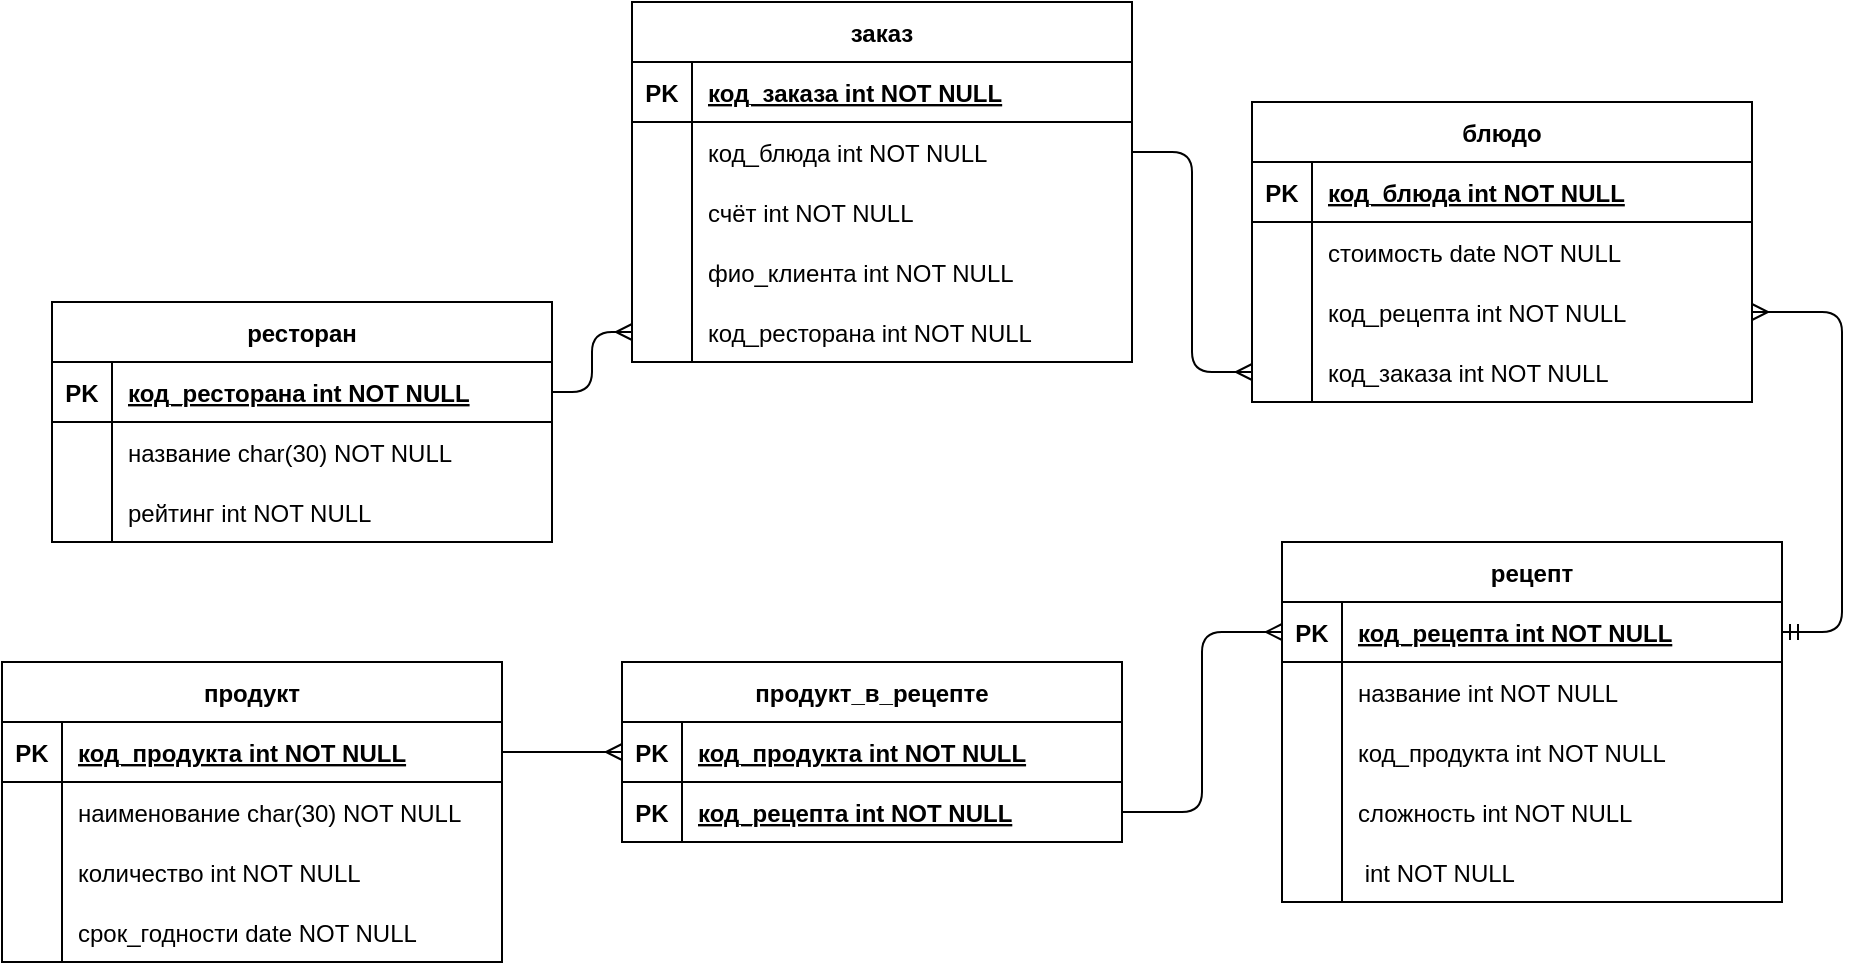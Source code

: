 <mxfile version="16.6.4" type="device" pages="2"><diagram id="R2lEEEUBdFMjLlhIrx00" name="1"><mxGraphModel dx="2272" dy="762" grid="1" gridSize="10" guides="1" tooltips="1" connect="1" arrows="1" fold="1" page="1" pageScale="1" pageWidth="850" pageHeight="1100" math="0" shadow="0" extFonts="Permanent Marker^https://fonts.googleapis.com/css?family=Permanent+Marker"><root><mxCell id="0"/><mxCell id="1" parent="0"/><mxCell id="C-vyLk0tnHw3VtMMgP7b-1" value="" style="edgeStyle=orthogonalEdgeStyle;endArrow=ERmany;startArrow=none;endFill=0;startFill=0;" parent="1" source="C-vyLk0tnHw3VtMMgP7b-27" target="-Jg3r5rvx7RgD46tDXKx-24" edge="1"><mxGeometry width="100" height="100" relative="1" as="geometry"><mxPoint x="495" y="1010" as="sourcePoint"/><mxPoint x="595" y="910" as="targetPoint"/></mxGeometry></mxCell><mxCell id="C-vyLk0tnHw3VtMMgP7b-2" value="блюдо" style="shape=table;startSize=30;container=1;collapsible=1;childLayout=tableLayout;fixedRows=1;rowLines=0;fontStyle=1;align=center;resizeLast=1;" parent="1" vertex="1"><mxGeometry x="585" y="370" width="250" height="150" as="geometry"/></mxCell><mxCell id="C-vyLk0tnHw3VtMMgP7b-3" value="" style="shape=partialRectangle;collapsible=0;dropTarget=0;pointerEvents=0;fillColor=none;points=[[0,0.5],[1,0.5]];portConstraint=eastwest;top=0;left=0;right=0;bottom=1;" parent="C-vyLk0tnHw3VtMMgP7b-2" vertex="1"><mxGeometry y="30" width="250" height="30" as="geometry"/></mxCell><mxCell id="C-vyLk0tnHw3VtMMgP7b-4" value="PK" style="shape=partialRectangle;overflow=hidden;connectable=0;fillColor=none;top=0;left=0;bottom=0;right=0;fontStyle=1;" parent="C-vyLk0tnHw3VtMMgP7b-3" vertex="1"><mxGeometry width="30" height="30" as="geometry"><mxRectangle width="30" height="30" as="alternateBounds"/></mxGeometry></mxCell><mxCell id="C-vyLk0tnHw3VtMMgP7b-5" value="код_блюда int NOT NULL " style="shape=partialRectangle;overflow=hidden;connectable=0;fillColor=none;top=0;left=0;bottom=0;right=0;align=left;spacingLeft=6;fontStyle=5;" parent="C-vyLk0tnHw3VtMMgP7b-3" vertex="1"><mxGeometry x="30" width="220" height="30" as="geometry"><mxRectangle width="220" height="30" as="alternateBounds"/></mxGeometry></mxCell><mxCell id="C-vyLk0tnHw3VtMMgP7b-9" value="" style="shape=partialRectangle;collapsible=0;dropTarget=0;pointerEvents=0;fillColor=none;points=[[0,0.5],[1,0.5]];portConstraint=eastwest;top=0;left=0;right=0;bottom=0;" parent="C-vyLk0tnHw3VtMMgP7b-2" vertex="1"><mxGeometry y="60" width="250" height="30" as="geometry"/></mxCell><mxCell id="C-vyLk0tnHw3VtMMgP7b-10" value="" style="shape=partialRectangle;overflow=hidden;connectable=0;fillColor=none;top=0;left=0;bottom=0;right=0;" parent="C-vyLk0tnHw3VtMMgP7b-9" vertex="1"><mxGeometry width="30" height="30" as="geometry"><mxRectangle width="30" height="30" as="alternateBounds"/></mxGeometry></mxCell><mxCell id="C-vyLk0tnHw3VtMMgP7b-11" value="стоимость date NOT NULL" style="shape=partialRectangle;overflow=hidden;connectable=0;fillColor=none;top=0;left=0;bottom=0;right=0;align=left;spacingLeft=6;" parent="C-vyLk0tnHw3VtMMgP7b-9" vertex="1"><mxGeometry x="30" width="220" height="30" as="geometry"><mxRectangle width="220" height="30" as="alternateBounds"/></mxGeometry></mxCell><mxCell id="bGurIpyvaj5Ug0k7p3IB-13" value="" style="shape=partialRectangle;collapsible=0;dropTarget=0;pointerEvents=0;fillColor=none;points=[[0,0.5],[1,0.5]];portConstraint=eastwest;top=0;left=0;right=0;bottom=0;" parent="C-vyLk0tnHw3VtMMgP7b-2" vertex="1"><mxGeometry y="90" width="250" height="30" as="geometry"/></mxCell><mxCell id="bGurIpyvaj5Ug0k7p3IB-14" value="" style="shape=partialRectangle;overflow=hidden;connectable=0;fillColor=none;top=0;left=0;bottom=0;right=0;" parent="bGurIpyvaj5Ug0k7p3IB-13" vertex="1"><mxGeometry width="30" height="30" as="geometry"><mxRectangle width="30" height="30" as="alternateBounds"/></mxGeometry></mxCell><mxCell id="bGurIpyvaj5Ug0k7p3IB-15" value="код_рецепта int NOT NULL" style="shape=partialRectangle;overflow=hidden;connectable=0;fillColor=none;top=0;left=0;bottom=0;right=0;align=left;spacingLeft=6;" parent="bGurIpyvaj5Ug0k7p3IB-13" vertex="1"><mxGeometry x="30" width="220" height="30" as="geometry"><mxRectangle width="220" height="30" as="alternateBounds"/></mxGeometry></mxCell><mxCell id="-Jg3r5rvx7RgD46tDXKx-24" value="" style="shape=partialRectangle;collapsible=0;dropTarget=0;pointerEvents=0;fillColor=none;points=[[0,0.5],[1,0.5]];portConstraint=eastwest;top=0;left=0;right=0;bottom=0;" parent="C-vyLk0tnHw3VtMMgP7b-2" vertex="1"><mxGeometry y="120" width="250" height="30" as="geometry"/></mxCell><mxCell id="-Jg3r5rvx7RgD46tDXKx-25" value="" style="shape=partialRectangle;overflow=hidden;connectable=0;fillColor=none;top=0;left=0;bottom=0;right=0;" parent="-Jg3r5rvx7RgD46tDXKx-24" vertex="1"><mxGeometry width="30" height="30" as="geometry"><mxRectangle width="30" height="30" as="alternateBounds"/></mxGeometry></mxCell><mxCell id="-Jg3r5rvx7RgD46tDXKx-26" value="код_заказа int NOT NULL" style="shape=partialRectangle;overflow=hidden;connectable=0;fillColor=none;top=0;left=0;bottom=0;right=0;align=left;spacingLeft=6;" parent="-Jg3r5rvx7RgD46tDXKx-24" vertex="1"><mxGeometry x="30" width="220" height="30" as="geometry"><mxRectangle width="220" height="30" as="alternateBounds"/></mxGeometry></mxCell><mxCell id="C-vyLk0tnHw3VtMMgP7b-13" value="рецепт" style="shape=table;startSize=30;container=1;collapsible=1;childLayout=tableLayout;fixedRows=1;rowLines=0;fontStyle=1;align=center;resizeLast=1;" parent="1" vertex="1"><mxGeometry x="600" y="590" width="250" height="180" as="geometry"/></mxCell><mxCell id="C-vyLk0tnHw3VtMMgP7b-14" value="" style="shape=partialRectangle;collapsible=0;dropTarget=0;pointerEvents=0;fillColor=none;points=[[0,0.5],[1,0.5]];portConstraint=eastwest;top=0;left=0;right=0;bottom=1;" parent="C-vyLk0tnHw3VtMMgP7b-13" vertex="1"><mxGeometry y="30" width="250" height="30" as="geometry"/></mxCell><mxCell id="C-vyLk0tnHw3VtMMgP7b-15" value="PK" style="shape=partialRectangle;overflow=hidden;connectable=0;fillColor=none;top=0;left=0;bottom=0;right=0;fontStyle=1;" parent="C-vyLk0tnHw3VtMMgP7b-14" vertex="1"><mxGeometry width="30" height="30" as="geometry"><mxRectangle width="30" height="30" as="alternateBounds"/></mxGeometry></mxCell><mxCell id="C-vyLk0tnHw3VtMMgP7b-16" value="код_рецепта int NOT NULL " style="shape=partialRectangle;overflow=hidden;connectable=0;fillColor=none;top=0;left=0;bottom=0;right=0;align=left;spacingLeft=6;fontStyle=5;" parent="C-vyLk0tnHw3VtMMgP7b-14" vertex="1"><mxGeometry x="30" width="220" height="30" as="geometry"><mxRectangle width="220" height="30" as="alternateBounds"/></mxGeometry></mxCell><mxCell id="C-vyLk0tnHw3VtMMgP7b-6" value="" style="shape=partialRectangle;collapsible=0;dropTarget=0;pointerEvents=0;fillColor=none;points=[[0,0.5],[1,0.5]];portConstraint=eastwest;top=0;left=0;right=0;bottom=0;" parent="C-vyLk0tnHw3VtMMgP7b-13" vertex="1"><mxGeometry y="60" width="250" height="30" as="geometry"/></mxCell><mxCell id="C-vyLk0tnHw3VtMMgP7b-7" value="" style="shape=partialRectangle;overflow=hidden;connectable=0;fillColor=none;top=0;left=0;bottom=0;right=0;" parent="C-vyLk0tnHw3VtMMgP7b-6" vertex="1"><mxGeometry width="30" height="30" as="geometry"><mxRectangle width="30" height="30" as="alternateBounds"/></mxGeometry></mxCell><mxCell id="C-vyLk0tnHw3VtMMgP7b-8" value="название int NOT NULL" style="shape=partialRectangle;overflow=hidden;connectable=0;fillColor=none;top=0;left=0;bottom=0;right=0;align=left;spacingLeft=6;" parent="C-vyLk0tnHw3VtMMgP7b-6" vertex="1"><mxGeometry x="30" width="220" height="30" as="geometry"><mxRectangle width="220" height="30" as="alternateBounds"/></mxGeometry></mxCell><mxCell id="C-vyLk0tnHw3VtMMgP7b-20" value="" style="shape=partialRectangle;collapsible=0;dropTarget=0;pointerEvents=0;fillColor=none;points=[[0,0.5],[1,0.5]];portConstraint=eastwest;top=0;left=0;right=0;bottom=0;" parent="C-vyLk0tnHw3VtMMgP7b-13" vertex="1"><mxGeometry y="90" width="250" height="30" as="geometry"/></mxCell><mxCell id="C-vyLk0tnHw3VtMMgP7b-21" value="" style="shape=partialRectangle;overflow=hidden;connectable=0;fillColor=none;top=0;left=0;bottom=0;right=0;" parent="C-vyLk0tnHw3VtMMgP7b-20" vertex="1"><mxGeometry width="30" height="30" as="geometry"><mxRectangle width="30" height="30" as="alternateBounds"/></mxGeometry></mxCell><mxCell id="C-vyLk0tnHw3VtMMgP7b-22" value="код_продукта int NOT NULL" style="shape=partialRectangle;overflow=hidden;connectable=0;fillColor=none;top=0;left=0;bottom=0;right=0;align=left;spacingLeft=6;" parent="C-vyLk0tnHw3VtMMgP7b-20" vertex="1"><mxGeometry x="30" width="220" height="30" as="geometry"><mxRectangle width="220" height="30" as="alternateBounds"/></mxGeometry></mxCell><mxCell id="bGurIpyvaj5Ug0k7p3IB-19" value="" style="shape=partialRectangle;collapsible=0;dropTarget=0;pointerEvents=0;fillColor=none;points=[[0,0.5],[1,0.5]];portConstraint=eastwest;top=0;left=0;right=0;bottom=0;" parent="C-vyLk0tnHw3VtMMgP7b-13" vertex="1"><mxGeometry y="120" width="250" height="30" as="geometry"/></mxCell><mxCell id="bGurIpyvaj5Ug0k7p3IB-20" value="" style="shape=partialRectangle;overflow=hidden;connectable=0;fillColor=none;top=0;left=0;bottom=0;right=0;" parent="bGurIpyvaj5Ug0k7p3IB-19" vertex="1"><mxGeometry width="30" height="30" as="geometry"><mxRectangle width="30" height="30" as="alternateBounds"/></mxGeometry></mxCell><mxCell id="bGurIpyvaj5Ug0k7p3IB-21" value="сложность int NOT NULL" style="shape=partialRectangle;overflow=hidden;connectable=0;fillColor=none;top=0;left=0;bottom=0;right=0;align=left;spacingLeft=6;" parent="bGurIpyvaj5Ug0k7p3IB-19" vertex="1"><mxGeometry x="30" width="220" height="30" as="geometry"><mxRectangle width="220" height="30" as="alternateBounds"/></mxGeometry></mxCell><mxCell id="C-vyLk0tnHw3VtMMgP7b-17" value="" style="shape=partialRectangle;collapsible=0;dropTarget=0;pointerEvents=0;fillColor=none;points=[[0,0.5],[1,0.5]];portConstraint=eastwest;top=0;left=0;right=0;bottom=0;" parent="C-vyLk0tnHw3VtMMgP7b-13" vertex="1"><mxGeometry y="150" width="250" height="30" as="geometry"/></mxCell><mxCell id="C-vyLk0tnHw3VtMMgP7b-18" value="" style="shape=partialRectangle;overflow=hidden;connectable=0;fillColor=none;top=0;left=0;bottom=0;right=0;" parent="C-vyLk0tnHw3VtMMgP7b-17" vertex="1"><mxGeometry width="30" height="30" as="geometry"><mxRectangle width="30" height="30" as="alternateBounds"/></mxGeometry></mxCell><mxCell id="C-vyLk0tnHw3VtMMgP7b-19" value=" int NOT NULL" style="shape=partialRectangle;overflow=hidden;connectable=0;fillColor=none;top=0;left=0;bottom=0;right=0;align=left;spacingLeft=6;" parent="C-vyLk0tnHw3VtMMgP7b-17" vertex="1"><mxGeometry x="30" width="220" height="30" as="geometry"><mxRectangle width="220" height="30" as="alternateBounds"/></mxGeometry></mxCell><mxCell id="C-vyLk0tnHw3VtMMgP7b-23" value="заказ" style="shape=table;startSize=30;container=1;collapsible=1;childLayout=tableLayout;fixedRows=1;rowLines=0;fontStyle=1;align=center;resizeLast=1;" parent="1" vertex="1"><mxGeometry x="275" y="320" width="250" height="180" as="geometry"/></mxCell><mxCell id="C-vyLk0tnHw3VtMMgP7b-24" value="" style="shape=partialRectangle;collapsible=0;dropTarget=0;pointerEvents=0;fillColor=none;points=[[0,0.5],[1,0.5]];portConstraint=eastwest;top=0;left=0;right=0;bottom=1;" parent="C-vyLk0tnHw3VtMMgP7b-23" vertex="1"><mxGeometry y="30" width="250" height="30" as="geometry"/></mxCell><mxCell id="C-vyLk0tnHw3VtMMgP7b-25" value="PK" style="shape=partialRectangle;overflow=hidden;connectable=0;fillColor=none;top=0;left=0;bottom=0;right=0;fontStyle=1;" parent="C-vyLk0tnHw3VtMMgP7b-24" vertex="1"><mxGeometry width="30" height="30" as="geometry"><mxRectangle width="30" height="30" as="alternateBounds"/></mxGeometry></mxCell><mxCell id="C-vyLk0tnHw3VtMMgP7b-26" value="код_заказа int NOT NULL " style="shape=partialRectangle;overflow=hidden;connectable=0;fillColor=none;top=0;left=0;bottom=0;right=0;align=left;spacingLeft=6;fontStyle=5;" parent="C-vyLk0tnHw3VtMMgP7b-24" vertex="1"><mxGeometry x="30" width="220" height="30" as="geometry"><mxRectangle width="220" height="30" as="alternateBounds"/></mxGeometry></mxCell><mxCell id="C-vyLk0tnHw3VtMMgP7b-27" value="" style="shape=partialRectangle;collapsible=0;dropTarget=0;pointerEvents=0;fillColor=none;points=[[0,0.5],[1,0.5]];portConstraint=eastwest;top=0;left=0;right=0;bottom=0;" parent="C-vyLk0tnHw3VtMMgP7b-23" vertex="1"><mxGeometry y="60" width="250" height="30" as="geometry"/></mxCell><mxCell id="C-vyLk0tnHw3VtMMgP7b-28" value="" style="shape=partialRectangle;overflow=hidden;connectable=0;fillColor=none;top=0;left=0;bottom=0;right=0;" parent="C-vyLk0tnHw3VtMMgP7b-27" vertex="1"><mxGeometry width="30" height="30" as="geometry"><mxRectangle width="30" height="30" as="alternateBounds"/></mxGeometry></mxCell><mxCell id="C-vyLk0tnHw3VtMMgP7b-29" value="код_блюда int NOT NULL" style="shape=partialRectangle;overflow=hidden;connectable=0;fillColor=none;top=0;left=0;bottom=0;right=0;align=left;spacingLeft=6;" parent="C-vyLk0tnHw3VtMMgP7b-27" vertex="1"><mxGeometry x="30" width="220" height="30" as="geometry"><mxRectangle width="220" height="30" as="alternateBounds"/></mxGeometry></mxCell><mxCell id="bGurIpyvaj5Ug0k7p3IB-7" value="" style="shape=partialRectangle;collapsible=0;dropTarget=0;pointerEvents=0;fillColor=none;points=[[0,0.5],[1,0.5]];portConstraint=eastwest;top=0;left=0;right=0;bottom=0;" parent="C-vyLk0tnHw3VtMMgP7b-23" vertex="1"><mxGeometry y="90" width="250" height="30" as="geometry"/></mxCell><mxCell id="bGurIpyvaj5Ug0k7p3IB-8" value="" style="shape=partialRectangle;overflow=hidden;connectable=0;fillColor=none;top=0;left=0;bottom=0;right=0;" parent="bGurIpyvaj5Ug0k7p3IB-7" vertex="1"><mxGeometry width="30" height="30" as="geometry"><mxRectangle width="30" height="30" as="alternateBounds"/></mxGeometry></mxCell><mxCell id="bGurIpyvaj5Ug0k7p3IB-9" value="счёт int NOT NULL" style="shape=partialRectangle;overflow=hidden;connectable=0;fillColor=none;top=0;left=0;bottom=0;right=0;align=left;spacingLeft=6;" parent="bGurIpyvaj5Ug0k7p3IB-7" vertex="1"><mxGeometry x="30" width="220" height="30" as="geometry"><mxRectangle width="220" height="30" as="alternateBounds"/></mxGeometry></mxCell><mxCell id="bGurIpyvaj5Ug0k7p3IB-10" value="" style="shape=partialRectangle;collapsible=0;dropTarget=0;pointerEvents=0;fillColor=none;points=[[0,0.5],[1,0.5]];portConstraint=eastwest;top=0;left=0;right=0;bottom=0;" parent="C-vyLk0tnHw3VtMMgP7b-23" vertex="1"><mxGeometry y="120" width="250" height="30" as="geometry"/></mxCell><mxCell id="bGurIpyvaj5Ug0k7p3IB-11" value="" style="shape=partialRectangle;overflow=hidden;connectable=0;fillColor=none;top=0;left=0;bottom=0;right=0;" parent="bGurIpyvaj5Ug0k7p3IB-10" vertex="1"><mxGeometry width="30" height="30" as="geometry"><mxRectangle width="30" height="30" as="alternateBounds"/></mxGeometry></mxCell><mxCell id="bGurIpyvaj5Ug0k7p3IB-12" value="фио_клиента int NOT NULL" style="shape=partialRectangle;overflow=hidden;connectable=0;fillColor=none;top=0;left=0;bottom=0;right=0;align=left;spacingLeft=6;" parent="bGurIpyvaj5Ug0k7p3IB-10" vertex="1"><mxGeometry x="30" width="220" height="30" as="geometry"><mxRectangle width="220" height="30" as="alternateBounds"/></mxGeometry></mxCell><mxCell id="-Jg3r5rvx7RgD46tDXKx-1" value="" style="shape=partialRectangle;collapsible=0;dropTarget=0;pointerEvents=0;fillColor=none;points=[[0,0.5],[1,0.5]];portConstraint=eastwest;top=0;left=0;right=0;bottom=0;" parent="C-vyLk0tnHw3VtMMgP7b-23" vertex="1"><mxGeometry y="150" width="250" height="30" as="geometry"/></mxCell><mxCell id="-Jg3r5rvx7RgD46tDXKx-2" value="" style="shape=partialRectangle;overflow=hidden;connectable=0;fillColor=none;top=0;left=0;bottom=0;right=0;" parent="-Jg3r5rvx7RgD46tDXKx-1" vertex="1"><mxGeometry width="30" height="30" as="geometry"><mxRectangle width="30" height="30" as="alternateBounds"/></mxGeometry></mxCell><mxCell id="-Jg3r5rvx7RgD46tDXKx-3" value="код_ресторана int NOT NULL" style="shape=partialRectangle;overflow=hidden;connectable=0;fillColor=none;top=0;left=0;bottom=0;right=0;align=left;spacingLeft=6;" parent="-Jg3r5rvx7RgD46tDXKx-1" vertex="1"><mxGeometry x="30" width="220" height="30" as="geometry"><mxRectangle width="220" height="30" as="alternateBounds"/></mxGeometry></mxCell><mxCell id="bGurIpyvaj5Ug0k7p3IB-25" value="продукт" style="shape=table;startSize=30;container=1;collapsible=1;childLayout=tableLayout;fixedRows=1;rowLines=0;fontStyle=1;align=center;resizeLast=1;" parent="1" vertex="1"><mxGeometry x="-40" y="650" width="250" height="150" as="geometry"/></mxCell><mxCell id="bGurIpyvaj5Ug0k7p3IB-26" value="" style="shape=partialRectangle;collapsible=0;dropTarget=0;pointerEvents=0;fillColor=none;points=[[0,0.5],[1,0.5]];portConstraint=eastwest;top=0;left=0;right=0;bottom=1;" parent="bGurIpyvaj5Ug0k7p3IB-25" vertex="1"><mxGeometry y="30" width="250" height="30" as="geometry"/></mxCell><mxCell id="bGurIpyvaj5Ug0k7p3IB-27" value="PK" style="shape=partialRectangle;overflow=hidden;connectable=0;fillColor=none;top=0;left=0;bottom=0;right=0;fontStyle=1;" parent="bGurIpyvaj5Ug0k7p3IB-26" vertex="1"><mxGeometry width="30" height="30" as="geometry"><mxRectangle width="30" height="30" as="alternateBounds"/></mxGeometry></mxCell><mxCell id="bGurIpyvaj5Ug0k7p3IB-28" value="код_продукта int NOT NULL " style="shape=partialRectangle;overflow=hidden;connectable=0;fillColor=none;top=0;left=0;bottom=0;right=0;align=left;spacingLeft=6;fontStyle=5;" parent="bGurIpyvaj5Ug0k7p3IB-26" vertex="1"><mxGeometry x="30" width="220" height="30" as="geometry"><mxRectangle width="220" height="30" as="alternateBounds"/></mxGeometry></mxCell><mxCell id="bGurIpyvaj5Ug0k7p3IB-29" value="" style="shape=partialRectangle;collapsible=0;dropTarget=0;pointerEvents=0;fillColor=none;points=[[0,0.5],[1,0.5]];portConstraint=eastwest;top=0;left=0;right=0;bottom=0;" parent="bGurIpyvaj5Ug0k7p3IB-25" vertex="1"><mxGeometry y="60" width="250" height="30" as="geometry"/></mxCell><mxCell id="bGurIpyvaj5Ug0k7p3IB-30" value="" style="shape=partialRectangle;overflow=hidden;connectable=0;fillColor=none;top=0;left=0;bottom=0;right=0;" parent="bGurIpyvaj5Ug0k7p3IB-29" vertex="1"><mxGeometry width="30" height="30" as="geometry"><mxRectangle width="30" height="30" as="alternateBounds"/></mxGeometry></mxCell><mxCell id="bGurIpyvaj5Ug0k7p3IB-31" value="наименование char(30) NOT NULL" style="shape=partialRectangle;overflow=hidden;connectable=0;fillColor=none;top=0;left=0;bottom=0;right=0;align=left;spacingLeft=6;" parent="bGurIpyvaj5Ug0k7p3IB-29" vertex="1"><mxGeometry x="30" width="220" height="30" as="geometry"><mxRectangle width="220" height="30" as="alternateBounds"/></mxGeometry></mxCell><mxCell id="bGurIpyvaj5Ug0k7p3IB-32" value="" style="shape=partialRectangle;collapsible=0;dropTarget=0;pointerEvents=0;fillColor=none;points=[[0,0.5],[1,0.5]];portConstraint=eastwest;top=0;left=0;right=0;bottom=0;" parent="bGurIpyvaj5Ug0k7p3IB-25" vertex="1"><mxGeometry y="90" width="250" height="30" as="geometry"/></mxCell><mxCell id="bGurIpyvaj5Ug0k7p3IB-33" value="" style="shape=partialRectangle;overflow=hidden;connectable=0;fillColor=none;top=0;left=0;bottom=0;right=0;" parent="bGurIpyvaj5Ug0k7p3IB-32" vertex="1"><mxGeometry width="30" height="30" as="geometry"><mxRectangle width="30" height="30" as="alternateBounds"/></mxGeometry></mxCell><mxCell id="bGurIpyvaj5Ug0k7p3IB-34" value="количество int NOT NULL" style="shape=partialRectangle;overflow=hidden;connectable=0;fillColor=none;top=0;left=0;bottom=0;right=0;align=left;spacingLeft=6;" parent="bGurIpyvaj5Ug0k7p3IB-32" vertex="1"><mxGeometry x="30" width="220" height="30" as="geometry"><mxRectangle width="220" height="30" as="alternateBounds"/></mxGeometry></mxCell><mxCell id="bGurIpyvaj5Ug0k7p3IB-35" value="" style="shape=partialRectangle;collapsible=0;dropTarget=0;pointerEvents=0;fillColor=none;points=[[0,0.5],[1,0.5]];portConstraint=eastwest;top=0;left=0;right=0;bottom=0;" parent="bGurIpyvaj5Ug0k7p3IB-25" vertex="1"><mxGeometry y="120" width="250" height="30" as="geometry"/></mxCell><mxCell id="bGurIpyvaj5Ug0k7p3IB-36" value="" style="shape=partialRectangle;overflow=hidden;connectable=0;fillColor=none;top=0;left=0;bottom=0;right=0;" parent="bGurIpyvaj5Ug0k7p3IB-35" vertex="1"><mxGeometry width="30" height="30" as="geometry"><mxRectangle width="30" height="30" as="alternateBounds"/></mxGeometry></mxCell><mxCell id="bGurIpyvaj5Ug0k7p3IB-37" value="срок_годности date NOT NULL" style="shape=partialRectangle;overflow=hidden;connectable=0;fillColor=none;top=0;left=0;bottom=0;right=0;align=left;spacingLeft=6;" parent="bGurIpyvaj5Ug0k7p3IB-35" vertex="1"><mxGeometry x="30" width="220" height="30" as="geometry"><mxRectangle width="220" height="30" as="alternateBounds"/></mxGeometry></mxCell><mxCell id="bGurIpyvaj5Ug0k7p3IB-39" value="ресторан" style="shape=table;startSize=30;container=1;collapsible=1;childLayout=tableLayout;fixedRows=1;rowLines=0;fontStyle=1;align=center;resizeLast=1;" parent="1" vertex="1"><mxGeometry x="-15" y="470" width="250" height="120" as="geometry"/></mxCell><mxCell id="bGurIpyvaj5Ug0k7p3IB-40" value="" style="shape=partialRectangle;collapsible=0;dropTarget=0;pointerEvents=0;fillColor=none;points=[[0,0.5],[1,0.5]];portConstraint=eastwest;top=0;left=0;right=0;bottom=1;" parent="bGurIpyvaj5Ug0k7p3IB-39" vertex="1"><mxGeometry y="30" width="250" height="30" as="geometry"/></mxCell><mxCell id="bGurIpyvaj5Ug0k7p3IB-41" value="PK" style="shape=partialRectangle;overflow=hidden;connectable=0;fillColor=none;top=0;left=0;bottom=0;right=0;fontStyle=1;" parent="bGurIpyvaj5Ug0k7p3IB-40" vertex="1"><mxGeometry width="30" height="30" as="geometry"><mxRectangle width="30" height="30" as="alternateBounds"/></mxGeometry></mxCell><mxCell id="bGurIpyvaj5Ug0k7p3IB-42" value="код_ресторана int NOT NULL " style="shape=partialRectangle;overflow=hidden;connectable=0;fillColor=none;top=0;left=0;bottom=0;right=0;align=left;spacingLeft=6;fontStyle=5;" parent="bGurIpyvaj5Ug0k7p3IB-40" vertex="1"><mxGeometry x="30" width="220" height="30" as="geometry"><mxRectangle width="220" height="30" as="alternateBounds"/></mxGeometry></mxCell><mxCell id="bGurIpyvaj5Ug0k7p3IB-46" value="" style="shape=partialRectangle;collapsible=0;dropTarget=0;pointerEvents=0;fillColor=none;points=[[0,0.5],[1,0.5]];portConstraint=eastwest;top=0;left=0;right=0;bottom=0;" parent="bGurIpyvaj5Ug0k7p3IB-39" vertex="1"><mxGeometry y="60" width="250" height="30" as="geometry"/></mxCell><mxCell id="bGurIpyvaj5Ug0k7p3IB-47" value="" style="shape=partialRectangle;overflow=hidden;connectable=0;fillColor=none;top=0;left=0;bottom=0;right=0;" parent="bGurIpyvaj5Ug0k7p3IB-46" vertex="1"><mxGeometry width="30" height="30" as="geometry"><mxRectangle width="30" height="30" as="alternateBounds"/></mxGeometry></mxCell><mxCell id="bGurIpyvaj5Ug0k7p3IB-48" value="название char(30) NOT NULL" style="shape=partialRectangle;overflow=hidden;connectable=0;fillColor=none;top=0;left=0;bottom=0;right=0;align=left;spacingLeft=6;" parent="bGurIpyvaj5Ug0k7p3IB-46" vertex="1"><mxGeometry x="30" width="220" height="30" as="geometry"><mxRectangle width="220" height="30" as="alternateBounds"/></mxGeometry></mxCell><mxCell id="bGurIpyvaj5Ug0k7p3IB-49" value="" style="shape=partialRectangle;collapsible=0;dropTarget=0;pointerEvents=0;fillColor=none;points=[[0,0.5],[1,0.5]];portConstraint=eastwest;top=0;left=0;right=0;bottom=0;" parent="bGurIpyvaj5Ug0k7p3IB-39" vertex="1"><mxGeometry y="90" width="250" height="30" as="geometry"/></mxCell><mxCell id="bGurIpyvaj5Ug0k7p3IB-50" value="" style="shape=partialRectangle;overflow=hidden;connectable=0;fillColor=none;top=0;left=0;bottom=0;right=0;" parent="bGurIpyvaj5Ug0k7p3IB-49" vertex="1"><mxGeometry width="30" height="30" as="geometry"><mxRectangle width="30" height="30" as="alternateBounds"/></mxGeometry></mxCell><mxCell id="bGurIpyvaj5Ug0k7p3IB-51" value="рейтинг int NOT NULL" style="shape=partialRectangle;overflow=hidden;connectable=0;fillColor=none;top=0;left=0;bottom=0;right=0;align=left;spacingLeft=6;" parent="bGurIpyvaj5Ug0k7p3IB-49" vertex="1"><mxGeometry x="30" width="220" height="30" as="geometry"><mxRectangle width="220" height="30" as="alternateBounds"/></mxGeometry></mxCell><mxCell id="bGurIpyvaj5Ug0k7p3IB-58" style="edgeStyle=orthogonalEdgeStyle;rounded=1;jumpStyle=none;orthogonalLoop=1;jettySize=auto;html=1;startArrow=none;startFill=0;endArrow=ERmany;endFill=0;strokeColor=default;" parent="1" source="bGurIpyvaj5Ug0k7p3IB-40" target="-Jg3r5rvx7RgD46tDXKx-1" edge="1"><mxGeometry relative="1" as="geometry"/></mxCell><mxCell id="-Jg3r5rvx7RgD46tDXKx-4" value="продукт_в_рецепте" style="shape=table;startSize=30;container=1;collapsible=1;childLayout=tableLayout;fixedRows=1;rowLines=0;fontStyle=1;align=center;resizeLast=1;" parent="1" vertex="1"><mxGeometry x="270" y="650" width="250" height="90" as="geometry"/></mxCell><mxCell id="-Jg3r5rvx7RgD46tDXKx-5" value="" style="shape=partialRectangle;collapsible=0;dropTarget=0;pointerEvents=0;fillColor=none;points=[[0,0.5],[1,0.5]];portConstraint=eastwest;top=0;left=0;right=0;bottom=1;" parent="-Jg3r5rvx7RgD46tDXKx-4" vertex="1"><mxGeometry y="30" width="250" height="30" as="geometry"/></mxCell><mxCell id="-Jg3r5rvx7RgD46tDXKx-6" value="PK" style="shape=partialRectangle;overflow=hidden;connectable=0;fillColor=none;top=0;left=0;bottom=0;right=0;fontStyle=1;" parent="-Jg3r5rvx7RgD46tDXKx-5" vertex="1"><mxGeometry width="30" height="30" as="geometry"><mxRectangle width="30" height="30" as="alternateBounds"/></mxGeometry></mxCell><mxCell id="-Jg3r5rvx7RgD46tDXKx-7" value="код_продукта int NOT NULL " style="shape=partialRectangle;overflow=hidden;connectable=0;fillColor=none;top=0;left=0;bottom=0;right=0;align=left;spacingLeft=6;fontStyle=5;" parent="-Jg3r5rvx7RgD46tDXKx-5" vertex="1"><mxGeometry x="30" width="220" height="30" as="geometry"><mxRectangle width="220" height="30" as="alternateBounds"/></mxGeometry></mxCell><mxCell id="-Jg3r5rvx7RgD46tDXKx-17" value="" style="shape=partialRectangle;collapsible=0;dropTarget=0;pointerEvents=0;fillColor=none;points=[[0,0.5],[1,0.5]];portConstraint=eastwest;top=0;left=0;right=0;bottom=1;" parent="-Jg3r5rvx7RgD46tDXKx-4" vertex="1"><mxGeometry y="60" width="250" height="30" as="geometry"/></mxCell><mxCell id="-Jg3r5rvx7RgD46tDXKx-18" value="PK" style="shape=partialRectangle;overflow=hidden;connectable=0;fillColor=none;top=0;left=0;bottom=0;right=0;fontStyle=1;" parent="-Jg3r5rvx7RgD46tDXKx-17" vertex="1"><mxGeometry width="30" height="30" as="geometry"><mxRectangle width="30" height="30" as="alternateBounds"/></mxGeometry></mxCell><mxCell id="-Jg3r5rvx7RgD46tDXKx-19" value="код_рецепта int NOT NULL " style="shape=partialRectangle;overflow=hidden;connectable=0;fillColor=none;top=0;left=0;bottom=0;right=0;align=left;spacingLeft=6;fontStyle=5;" parent="-Jg3r5rvx7RgD46tDXKx-17" vertex="1"><mxGeometry x="30" width="220" height="30" as="geometry"><mxRectangle width="220" height="30" as="alternateBounds"/></mxGeometry></mxCell><mxCell id="-Jg3r5rvx7RgD46tDXKx-21" value="" style="edgeStyle=orthogonalEdgeStyle;rounded=1;orthogonalLoop=1;jettySize=auto;html=1;startArrow=none;startFill=0;endArrow=ERmany;endFill=0;" parent="1" source="bGurIpyvaj5Ug0k7p3IB-26" target="-Jg3r5rvx7RgD46tDXKx-5" edge="1"><mxGeometry relative="1" as="geometry"/></mxCell><mxCell id="-Jg3r5rvx7RgD46tDXKx-23" style="edgeStyle=orthogonalEdgeStyle;rounded=1;orthogonalLoop=1;jettySize=auto;html=1;startArrow=ERmany;startFill=0;endArrow=none;endFill=0;" parent="1" source="C-vyLk0tnHw3VtMMgP7b-14" target="-Jg3r5rvx7RgD46tDXKx-17" edge="1"><mxGeometry relative="1" as="geometry"/></mxCell><mxCell id="C-vyLk0tnHw3VtMMgP7b-12" value="" style="edgeStyle=entityRelationEdgeStyle;endArrow=ERmany;startArrow=ERmandOne;endFill=0;startFill=0;" parent="1" source="C-vyLk0tnHw3VtMMgP7b-14" target="bGurIpyvaj5Ug0k7p3IB-13" edge="1"><mxGeometry width="100" height="100" relative="1" as="geometry"><mxPoint x="555" y="470" as="sourcePoint"/><mxPoint x="615" y="495" as="targetPoint"/></mxGeometry></mxCell></root></mxGraphModel></diagram><diagram id="TVT292PyiKh3Hhs4rZwh" name="2"><mxGraphModel dx="1422" dy="1931" grid="1" gridSize="10" guides="1" tooltips="1" connect="1" arrows="1" fold="1" page="1" pageScale="1" pageWidth="827" pageHeight="1169" math="0" shadow="0"><root><mxCell id="x7bYh4_9SL66A8OOKC9l-0"/><mxCell id="x7bYh4_9SL66A8OOKC9l-1" parent="x7bYh4_9SL66A8OOKC9l-0"/><mxCell id="x7bYh4_9SL66A8OOKC9l-3" value="" style="edgeStyle=entityRelationEdgeStyle;endArrow=ERmandOne;startArrow=ERmandOne;endFill=0;startFill=0;" parent="x7bYh4_9SL66A8OOKC9l-1" source="x7bYh4_9SL66A8OOKC9l-38" target="bz7WlGJ-Ms6Y8Ge3y5TZ-2" edge="1"><mxGeometry width="100" height="100" relative="1" as="geometry"><mxPoint x="555" y="470" as="sourcePoint"/><mxPoint x="615" y="495" as="targetPoint"/></mxGeometry></mxCell><mxCell id="x7bYh4_9SL66A8OOKC9l-4" value="услуга" style="shape=table;startSize=30;container=1;collapsible=1;childLayout=tableLayout;fixedRows=1;rowLines=0;fontStyle=1;align=center;resizeLast=1;" parent="x7bYh4_9SL66A8OOKC9l-1" vertex="1"><mxGeometry x="550" y="230" width="250" height="120" as="geometry"/></mxCell><mxCell id="x7bYh4_9SL66A8OOKC9l-5" value="" style="shape=partialRectangle;collapsible=0;dropTarget=0;pointerEvents=0;fillColor=none;points=[[0,0.5],[1,0.5]];portConstraint=eastwest;top=0;left=0;right=0;bottom=1;" parent="x7bYh4_9SL66A8OOKC9l-4" vertex="1"><mxGeometry y="30" width="250" height="30" as="geometry"/></mxCell><mxCell id="x7bYh4_9SL66A8OOKC9l-6" value="PK" style="shape=partialRectangle;overflow=hidden;connectable=0;fillColor=none;top=0;left=0;bottom=0;right=0;fontStyle=1;" parent="x7bYh4_9SL66A8OOKC9l-5" vertex="1"><mxGeometry width="30" height="30" as="geometry"><mxRectangle width="30" height="30" as="alternateBounds"/></mxGeometry></mxCell><mxCell id="x7bYh4_9SL66A8OOKC9l-7" value="код_услуги int NOT NULL " style="shape=partialRectangle;overflow=hidden;connectable=0;fillColor=none;top=0;left=0;bottom=0;right=0;align=left;spacingLeft=6;fontStyle=5;" parent="x7bYh4_9SL66A8OOKC9l-5" vertex="1"><mxGeometry x="30" width="220" height="30" as="geometry"><mxRectangle width="220" height="30" as="alternateBounds"/></mxGeometry></mxCell><mxCell id="x7bYh4_9SL66A8OOKC9l-38" value="" style="shape=partialRectangle;collapsible=0;dropTarget=0;pointerEvents=0;fillColor=none;points=[[0,0.5],[1,0.5]];portConstraint=eastwest;top=0;left=0;right=0;bottom=0;" parent="x7bYh4_9SL66A8OOKC9l-4" vertex="1"><mxGeometry y="60" width="250" height="30" as="geometry"/></mxCell><mxCell id="x7bYh4_9SL66A8OOKC9l-39" value="" style="shape=partialRectangle;overflow=hidden;connectable=0;fillColor=none;top=0;left=0;bottom=0;right=0;" parent="x7bYh4_9SL66A8OOKC9l-38" vertex="1"><mxGeometry width="30" height="30" as="geometry"><mxRectangle width="30" height="30" as="alternateBounds"/></mxGeometry></mxCell><mxCell id="x7bYh4_9SL66A8OOKC9l-40" value="вид_услуги int NOT NULL" style="shape=partialRectangle;overflow=hidden;connectable=0;fillColor=none;top=0;left=0;bottom=0;right=0;align=left;spacingLeft=6;" parent="x7bYh4_9SL66A8OOKC9l-38" vertex="1"><mxGeometry x="30" width="220" height="30" as="geometry"><mxRectangle width="220" height="30" as="alternateBounds"/></mxGeometry></mxCell><mxCell id="lSQ4GrqxGxdtiIGqq_PI-7" value="" style="shape=partialRectangle;collapsible=0;dropTarget=0;pointerEvents=0;fillColor=none;points=[[0,0.5],[1,0.5]];portConstraint=eastwest;top=0;left=0;right=0;bottom=0;" parent="x7bYh4_9SL66A8OOKC9l-4" vertex="1"><mxGeometry y="90" width="250" height="30" as="geometry"/></mxCell><mxCell id="lSQ4GrqxGxdtiIGqq_PI-8" value="" style="shape=partialRectangle;overflow=hidden;connectable=0;fillColor=none;top=0;left=0;bottom=0;right=0;" parent="lSQ4GrqxGxdtiIGqq_PI-7" vertex="1"><mxGeometry width="30" height="30" as="geometry"><mxRectangle width="30" height="30" as="alternateBounds"/></mxGeometry></mxCell><mxCell id="lSQ4GrqxGxdtiIGqq_PI-9" value="сервисный_центр int NOT NULL" style="shape=partialRectangle;overflow=hidden;connectable=0;fillColor=none;top=0;left=0;bottom=0;right=0;align=left;spacingLeft=6;" parent="lSQ4GrqxGxdtiIGqq_PI-7" vertex="1"><mxGeometry x="30" width="220" height="30" as="geometry"><mxRectangle width="220" height="30" as="alternateBounds"/></mxGeometry></mxCell><mxCell id="lSQ4GrqxGxdtiIGqq_PI-3" style="edgeStyle=orthogonalEdgeStyle;orthogonalLoop=1;jettySize=auto;html=1;endArrow=ERmany;endFill=0;strokeColor=default;rounded=1;" parent="x7bYh4_9SL66A8OOKC9l-1" source="x7bYh4_9SL66A8OOKC9l-28" target="x7bYh4_9SL66A8OOKC9l-5" edge="1"><mxGeometry relative="1" as="geometry"/></mxCell><mxCell id="x7bYh4_9SL66A8OOKC9l-18" value="оплата" style="shape=table;startSize=30;container=1;collapsible=1;childLayout=tableLayout;fixedRows=1;rowLines=0;fontStyle=1;align=center;resizeLast=1;" parent="x7bYh4_9SL66A8OOKC9l-1" vertex="1"><mxGeometry x="930" y="-30" width="250" height="210" as="geometry"/></mxCell><mxCell id="x7bYh4_9SL66A8OOKC9l-19" value="" style="shape=partialRectangle;collapsible=0;dropTarget=0;pointerEvents=0;fillColor=none;points=[[0,0.5],[1,0.5]];portConstraint=eastwest;top=0;left=0;right=0;bottom=1;" parent="x7bYh4_9SL66A8OOKC9l-18" vertex="1"><mxGeometry y="30" width="250" height="30" as="geometry"/></mxCell><mxCell id="x7bYh4_9SL66A8OOKC9l-20" value="PK" style="shape=partialRectangle;overflow=hidden;connectable=0;fillColor=none;top=0;left=0;bottom=0;right=0;fontStyle=1;" parent="x7bYh4_9SL66A8OOKC9l-19" vertex="1"><mxGeometry width="30" height="30" as="geometry"><mxRectangle width="30" height="30" as="alternateBounds"/></mxGeometry></mxCell><mxCell id="x7bYh4_9SL66A8OOKC9l-21" value="код_оплаты int NOT NULL " style="shape=partialRectangle;overflow=hidden;connectable=0;fillColor=none;top=0;left=0;bottom=0;right=0;align=left;spacingLeft=6;fontStyle=5;" parent="x7bYh4_9SL66A8OOKC9l-19" vertex="1"><mxGeometry x="30" width="220" height="30" as="geometry"><mxRectangle width="220" height="30" as="alternateBounds"/></mxGeometry></mxCell><mxCell id="x7bYh4_9SL66A8OOKC9l-22" value="" style="shape=partialRectangle;collapsible=0;dropTarget=0;pointerEvents=0;fillColor=none;points=[[0,0.5],[1,0.5]];portConstraint=eastwest;top=0;left=0;right=0;bottom=0;" parent="x7bYh4_9SL66A8OOKC9l-18" vertex="1"><mxGeometry y="60" width="250" height="30" as="geometry"/></mxCell><mxCell id="x7bYh4_9SL66A8OOKC9l-23" value="" style="shape=partialRectangle;overflow=hidden;connectable=0;fillColor=none;top=0;left=0;bottom=0;right=0;" parent="x7bYh4_9SL66A8OOKC9l-22" vertex="1"><mxGeometry width="30" height="30" as="geometry"><mxRectangle width="30" height="30" as="alternateBounds"/></mxGeometry></mxCell><mxCell id="x7bYh4_9SL66A8OOKC9l-24" value="дата_оплаты date NOT NULL" style="shape=partialRectangle;overflow=hidden;connectable=0;fillColor=none;top=0;left=0;bottom=0;right=0;align=left;spacingLeft=6;" parent="x7bYh4_9SL66A8OOKC9l-22" vertex="1"><mxGeometry x="30" width="220" height="30" as="geometry"><mxRectangle width="220" height="30" as="alternateBounds"/></mxGeometry></mxCell><mxCell id="x7bYh4_9SL66A8OOKC9l-25" value="" style="shape=partialRectangle;collapsible=0;dropTarget=0;pointerEvents=0;fillColor=none;points=[[0,0.5],[1,0.5]];portConstraint=eastwest;top=0;left=0;right=0;bottom=0;" parent="x7bYh4_9SL66A8OOKC9l-18" vertex="1"><mxGeometry y="90" width="250" height="30" as="geometry"/></mxCell><mxCell id="x7bYh4_9SL66A8OOKC9l-26" value="" style="shape=partialRectangle;overflow=hidden;connectable=0;fillColor=none;top=0;left=0;bottom=0;right=0;" parent="x7bYh4_9SL66A8OOKC9l-25" vertex="1"><mxGeometry width="30" height="30" as="geometry"><mxRectangle width="30" height="30" as="alternateBounds"/></mxGeometry></mxCell><mxCell id="x7bYh4_9SL66A8OOKC9l-27" value="сумма int NOT NULL" style="shape=partialRectangle;overflow=hidden;connectable=0;fillColor=none;top=0;left=0;bottom=0;right=0;align=left;spacingLeft=6;" parent="x7bYh4_9SL66A8OOKC9l-25" vertex="1"><mxGeometry x="30" width="220" height="30" as="geometry"><mxRectangle width="220" height="30" as="alternateBounds"/></mxGeometry></mxCell><mxCell id="x7bYh4_9SL66A8OOKC9l-28" value="" style="shape=partialRectangle;collapsible=0;dropTarget=0;pointerEvents=0;fillColor=none;points=[[0,0.5],[1,0.5]];portConstraint=eastwest;top=0;left=0;right=0;bottom=0;" parent="x7bYh4_9SL66A8OOKC9l-18" vertex="1"><mxGeometry y="120" width="250" height="30" as="geometry"/></mxCell><mxCell id="x7bYh4_9SL66A8OOKC9l-29" value="" style="shape=partialRectangle;overflow=hidden;connectable=0;fillColor=none;top=0;left=0;bottom=0;right=0;" parent="x7bYh4_9SL66A8OOKC9l-28" vertex="1"><mxGeometry width="30" height="30" as="geometry"><mxRectangle width="30" height="30" as="alternateBounds"/></mxGeometry></mxCell><mxCell id="x7bYh4_9SL66A8OOKC9l-30" value="код_услуги int NOT NULL" style="shape=partialRectangle;overflow=hidden;connectable=0;fillColor=none;top=0;left=0;bottom=0;right=0;align=left;spacingLeft=6;" parent="x7bYh4_9SL66A8OOKC9l-28" vertex="1"><mxGeometry x="30" width="220" height="30" as="geometry"><mxRectangle width="220" height="30" as="alternateBounds"/></mxGeometry></mxCell><mxCell id="lSQ4GrqxGxdtiIGqq_PI-0" value="" style="shape=partialRectangle;collapsible=0;dropTarget=0;pointerEvents=0;fillColor=none;points=[[0,0.5],[1,0.5]];portConstraint=eastwest;top=0;left=0;right=0;bottom=0;" parent="x7bYh4_9SL66A8OOKC9l-18" vertex="1"><mxGeometry y="150" width="250" height="30" as="geometry"/></mxCell><mxCell id="lSQ4GrqxGxdtiIGqq_PI-1" value="" style="shape=partialRectangle;overflow=hidden;connectable=0;fillColor=none;top=0;left=0;bottom=0;right=0;" parent="lSQ4GrqxGxdtiIGqq_PI-0" vertex="1"><mxGeometry width="30" height="30" as="geometry"><mxRectangle width="30" height="30" as="alternateBounds"/></mxGeometry></mxCell><mxCell id="lSQ4GrqxGxdtiIGqq_PI-2" value="код_клиента int NOT NULL" style="shape=partialRectangle;overflow=hidden;connectable=0;fillColor=none;top=0;left=0;bottom=0;right=0;align=left;spacingLeft=6;" parent="lSQ4GrqxGxdtiIGqq_PI-0" vertex="1"><mxGeometry x="30" width="220" height="30" as="geometry"><mxRectangle width="220" height="30" as="alternateBounds"/></mxGeometry></mxCell><mxCell id="lSQ4GrqxGxdtiIGqq_PI-10" value="" style="shape=partialRectangle;collapsible=0;dropTarget=0;pointerEvents=0;fillColor=none;points=[[0,0.5],[1,0.5]];portConstraint=eastwest;top=0;left=0;right=0;bottom=0;" parent="x7bYh4_9SL66A8OOKC9l-18" vertex="1"><mxGeometry y="180" width="250" height="30" as="geometry"/></mxCell><mxCell id="lSQ4GrqxGxdtiIGqq_PI-11" value="" style="shape=partialRectangle;overflow=hidden;connectable=0;fillColor=none;top=0;left=0;bottom=0;right=0;" parent="lSQ4GrqxGxdtiIGqq_PI-10" vertex="1"><mxGeometry width="30" height="30" as="geometry"><mxRectangle width="30" height="30" as="alternateBounds"/></mxGeometry></mxCell><mxCell id="lSQ4GrqxGxdtiIGqq_PI-12" value="код_телефона int NOT NULL" style="shape=partialRectangle;overflow=hidden;connectable=0;fillColor=none;top=0;left=0;bottom=0;right=0;align=left;spacingLeft=6;" parent="lSQ4GrqxGxdtiIGqq_PI-10" vertex="1"><mxGeometry x="30" width="220" height="30" as="geometry"><mxRectangle width="220" height="30" as="alternateBounds"/></mxGeometry></mxCell><mxCell id="x7bYh4_9SL66A8OOKC9l-31" value="телефон" style="shape=table;startSize=30;container=1;collapsible=1;childLayout=tableLayout;fixedRows=1;rowLines=0;fontStyle=1;align=center;resizeLast=1;" parent="x7bYh4_9SL66A8OOKC9l-1" vertex="1"><mxGeometry x="170" y="260" width="250" height="120" as="geometry"/></mxCell><mxCell id="x7bYh4_9SL66A8OOKC9l-32" value="" style="shape=partialRectangle;collapsible=0;dropTarget=0;pointerEvents=0;fillColor=none;points=[[0,0.5],[1,0.5]];portConstraint=eastwest;top=0;left=0;right=0;bottom=1;" parent="x7bYh4_9SL66A8OOKC9l-31" vertex="1"><mxGeometry y="30" width="250" height="30" as="geometry"/></mxCell><mxCell id="x7bYh4_9SL66A8OOKC9l-33" value="PK" style="shape=partialRectangle;overflow=hidden;connectable=0;fillColor=none;top=0;left=0;bottom=0;right=0;fontStyle=1;" parent="x7bYh4_9SL66A8OOKC9l-32" vertex="1"><mxGeometry width="30" height="30" as="geometry"><mxRectangle width="30" height="30" as="alternateBounds"/></mxGeometry></mxCell><mxCell id="x7bYh4_9SL66A8OOKC9l-34" value="код_телефона int NOT NULL " style="shape=partialRectangle;overflow=hidden;connectable=0;fillColor=none;top=0;left=0;bottom=0;right=0;align=left;spacingLeft=6;fontStyle=5;" parent="x7bYh4_9SL66A8OOKC9l-32" vertex="1"><mxGeometry x="30" width="220" height="30" as="geometry"><mxRectangle width="220" height="30" as="alternateBounds"/></mxGeometry></mxCell><mxCell id="x7bYh4_9SL66A8OOKC9l-35" value="" style="shape=partialRectangle;collapsible=0;dropTarget=0;pointerEvents=0;fillColor=none;points=[[0,0.5],[1,0.5]];portConstraint=eastwest;top=0;left=0;right=0;bottom=0;" parent="x7bYh4_9SL66A8OOKC9l-31" vertex="1"><mxGeometry y="60" width="250" height="30" as="geometry"/></mxCell><mxCell id="x7bYh4_9SL66A8OOKC9l-36" value="" style="shape=partialRectangle;overflow=hidden;connectable=0;fillColor=none;top=0;left=0;bottom=0;right=0;" parent="x7bYh4_9SL66A8OOKC9l-35" vertex="1"><mxGeometry width="30" height="30" as="geometry"><mxRectangle width="30" height="30" as="alternateBounds"/></mxGeometry></mxCell><mxCell id="x7bYh4_9SL66A8OOKC9l-37" value="модель char(11) NOT NULL" style="shape=partialRectangle;overflow=hidden;connectable=0;fillColor=none;top=0;left=0;bottom=0;right=0;align=left;spacingLeft=6;" parent="x7bYh4_9SL66A8OOKC9l-35" vertex="1"><mxGeometry x="30" width="220" height="30" as="geometry"><mxRectangle width="220" height="30" as="alternateBounds"/></mxGeometry></mxCell><mxCell id="x7bYh4_9SL66A8OOKC9l-67" value="" style="shape=partialRectangle;collapsible=0;dropTarget=0;pointerEvents=0;fillColor=none;points=[[0,0.5],[1,0.5]];portConstraint=eastwest;top=0;left=0;right=0;bottom=0;" parent="x7bYh4_9SL66A8OOKC9l-31" vertex="1"><mxGeometry y="90" width="250" height="30" as="geometry"/></mxCell><mxCell id="x7bYh4_9SL66A8OOKC9l-68" value="" style="shape=partialRectangle;overflow=hidden;connectable=0;fillColor=none;top=0;left=0;bottom=0;right=0;" parent="x7bYh4_9SL66A8OOKC9l-67" vertex="1"><mxGeometry width="30" height="30" as="geometry"><mxRectangle width="30" height="30" as="alternateBounds"/></mxGeometry></mxCell><mxCell id="x7bYh4_9SL66A8OOKC9l-69" value="производитель char NOT NULL" style="shape=partialRectangle;overflow=hidden;connectable=0;fillColor=none;top=0;left=0;bottom=0;right=0;align=left;spacingLeft=6;" parent="x7bYh4_9SL66A8OOKC9l-67" vertex="1"><mxGeometry x="30" width="220" height="30" as="geometry"><mxRectangle width="220" height="30" as="alternateBounds"/></mxGeometry></mxCell><mxCell id="x7bYh4_9SL66A8OOKC9l-44" value="сервисный_центр" style="shape=table;startSize=30;container=1;collapsible=1;childLayout=tableLayout;fixedRows=1;rowLines=0;fontStyle=1;align=center;resizeLast=1;" parent="x7bYh4_9SL66A8OOKC9l-1" vertex="1"><mxGeometry x="570" y="490" width="250" height="120" as="geometry"/></mxCell><mxCell id="x7bYh4_9SL66A8OOKC9l-45" value="" style="shape=partialRectangle;collapsible=0;dropTarget=0;pointerEvents=0;fillColor=none;points=[[0,0.5],[1,0.5]];portConstraint=eastwest;top=0;left=0;right=0;bottom=1;" parent="x7bYh4_9SL66A8OOKC9l-44" vertex="1"><mxGeometry y="30" width="250" height="30" as="geometry"/></mxCell><mxCell id="x7bYh4_9SL66A8OOKC9l-46" value="PK" style="shape=partialRectangle;overflow=hidden;connectable=0;fillColor=none;top=0;left=0;bottom=0;right=0;fontStyle=1;" parent="x7bYh4_9SL66A8OOKC9l-45" vertex="1"><mxGeometry width="30" height="30" as="geometry"><mxRectangle width="30" height="30" as="alternateBounds"/></mxGeometry></mxCell><mxCell id="x7bYh4_9SL66A8OOKC9l-47" value="код_центра int NOT NULL " style="shape=partialRectangle;overflow=hidden;connectable=0;fillColor=none;top=0;left=0;bottom=0;right=0;align=left;spacingLeft=6;fontStyle=5;" parent="x7bYh4_9SL66A8OOKC9l-45" vertex="1"><mxGeometry x="30" width="220" height="30" as="geometry"><mxRectangle width="220" height="30" as="alternateBounds"/></mxGeometry></mxCell><mxCell id="x7bYh4_9SL66A8OOKC9l-48" value="" style="shape=partialRectangle;collapsible=0;dropTarget=0;pointerEvents=0;fillColor=none;points=[[0,0.5],[1,0.5]];portConstraint=eastwest;top=0;left=0;right=0;bottom=0;" parent="x7bYh4_9SL66A8OOKC9l-44" vertex="1"><mxGeometry y="60" width="250" height="30" as="geometry"/></mxCell><mxCell id="x7bYh4_9SL66A8OOKC9l-49" value="" style="shape=partialRectangle;overflow=hidden;connectable=0;fillColor=none;top=0;left=0;bottom=0;right=0;" parent="x7bYh4_9SL66A8OOKC9l-48" vertex="1"><mxGeometry width="30" height="30" as="geometry"><mxRectangle width="30" height="30" as="alternateBounds"/></mxGeometry></mxCell><mxCell id="x7bYh4_9SL66A8OOKC9l-50" value="наименование char(30) NOT NULL" style="shape=partialRectangle;overflow=hidden;connectable=0;fillColor=none;top=0;left=0;bottom=0;right=0;align=left;spacingLeft=6;" parent="x7bYh4_9SL66A8OOKC9l-48" vertex="1"><mxGeometry x="30" width="220" height="30" as="geometry"><mxRectangle width="220" height="30" as="alternateBounds"/></mxGeometry></mxCell><mxCell id="x7bYh4_9SL66A8OOKC9l-54" value="" style="shape=partialRectangle;collapsible=0;dropTarget=0;pointerEvents=0;fillColor=none;points=[[0,0.5],[1,0.5]];portConstraint=eastwest;top=0;left=0;right=0;bottom=0;" parent="x7bYh4_9SL66A8OOKC9l-44" vertex="1"><mxGeometry y="90" width="250" height="30" as="geometry"/></mxCell><mxCell id="x7bYh4_9SL66A8OOKC9l-55" value="" style="shape=partialRectangle;overflow=hidden;connectable=0;fillColor=none;top=0;left=0;bottom=0;right=0;" parent="x7bYh4_9SL66A8OOKC9l-54" vertex="1"><mxGeometry width="30" height="30" as="geometry"><mxRectangle width="30" height="30" as="alternateBounds"/></mxGeometry></mxCell><mxCell id="x7bYh4_9SL66A8OOKC9l-56" value="адрес char(100) NOT NULL" style="shape=partialRectangle;overflow=hidden;connectable=0;fillColor=none;top=0;left=0;bottom=0;right=0;align=left;spacingLeft=6;" parent="x7bYh4_9SL66A8OOKC9l-54" vertex="1"><mxGeometry x="30" width="220" height="30" as="geometry"><mxRectangle width="220" height="30" as="alternateBounds"/></mxGeometry></mxCell><mxCell id="x7bYh4_9SL66A8OOKC9l-57" value="клиент" style="shape=table;startSize=30;container=1;collapsible=1;childLayout=tableLayout;fixedRows=1;rowLines=0;fontStyle=1;align=center;resizeLast=1;" parent="x7bYh4_9SL66A8OOKC9l-1" vertex="1"><mxGeometry x="170" y="60" width="250" height="150" as="geometry"/></mxCell><mxCell id="x7bYh4_9SL66A8OOKC9l-58" value="" style="shape=partialRectangle;collapsible=0;dropTarget=0;pointerEvents=0;fillColor=none;points=[[0,0.5],[1,0.5]];portConstraint=eastwest;top=0;left=0;right=0;bottom=1;" parent="x7bYh4_9SL66A8OOKC9l-57" vertex="1"><mxGeometry y="30" width="250" height="30" as="geometry"/></mxCell><mxCell id="x7bYh4_9SL66A8OOKC9l-59" value="PK" style="shape=partialRectangle;overflow=hidden;connectable=0;fillColor=none;top=0;left=0;bottom=0;right=0;fontStyle=1;" parent="x7bYh4_9SL66A8OOKC9l-58" vertex="1"><mxGeometry width="30" height="30" as="geometry"><mxRectangle width="30" height="30" as="alternateBounds"/></mxGeometry></mxCell><mxCell id="x7bYh4_9SL66A8OOKC9l-60" value="код_клиента int NOT NULL " style="shape=partialRectangle;overflow=hidden;connectable=0;fillColor=none;top=0;left=0;bottom=0;right=0;align=left;spacingLeft=6;fontStyle=5;" parent="x7bYh4_9SL66A8OOKC9l-58" vertex="1"><mxGeometry x="30" width="220" height="30" as="geometry"><mxRectangle width="220" height="30" as="alternateBounds"/></mxGeometry></mxCell><mxCell id="x7bYh4_9SL66A8OOKC9l-61" value="" style="shape=partialRectangle;collapsible=0;dropTarget=0;pointerEvents=0;fillColor=none;points=[[0,0.5],[1,0.5]];portConstraint=eastwest;top=0;left=0;right=0;bottom=0;" parent="x7bYh4_9SL66A8OOKC9l-57" vertex="1"><mxGeometry y="60" width="250" height="30" as="geometry"/></mxCell><mxCell id="x7bYh4_9SL66A8OOKC9l-62" value="" style="shape=partialRectangle;overflow=hidden;connectable=0;fillColor=none;top=0;left=0;bottom=0;right=0;" parent="x7bYh4_9SL66A8OOKC9l-61" vertex="1"><mxGeometry width="30" height="30" as="geometry"><mxRectangle width="30" height="30" as="alternateBounds"/></mxGeometry></mxCell><mxCell id="x7bYh4_9SL66A8OOKC9l-63" value="фио_клиента char(30) NOT NULL" style="shape=partialRectangle;overflow=hidden;connectable=0;fillColor=none;top=0;left=0;bottom=0;right=0;align=left;spacingLeft=6;" parent="x7bYh4_9SL66A8OOKC9l-61" vertex="1"><mxGeometry x="30" width="220" height="30" as="geometry"><mxRectangle width="220" height="30" as="alternateBounds"/></mxGeometry></mxCell><mxCell id="x7bYh4_9SL66A8OOKC9l-64" value="" style="shape=partialRectangle;collapsible=0;dropTarget=0;pointerEvents=0;fillColor=none;points=[[0,0.5],[1,0.5]];portConstraint=eastwest;top=0;left=0;right=0;bottom=0;" parent="x7bYh4_9SL66A8OOKC9l-57" vertex="1"><mxGeometry y="90" width="250" height="30" as="geometry"/></mxCell><mxCell id="x7bYh4_9SL66A8OOKC9l-65" value="" style="shape=partialRectangle;overflow=hidden;connectable=0;fillColor=none;top=0;left=0;bottom=0;right=0;" parent="x7bYh4_9SL66A8OOKC9l-64" vertex="1"><mxGeometry width="30" height="30" as="geometry"><mxRectangle width="30" height="30" as="alternateBounds"/></mxGeometry></mxCell><mxCell id="x7bYh4_9SL66A8OOKC9l-66" value="возраст date NOT NULL" style="shape=partialRectangle;overflow=hidden;connectable=0;fillColor=none;top=0;left=0;bottom=0;right=0;align=left;spacingLeft=6;" parent="x7bYh4_9SL66A8OOKC9l-64" vertex="1"><mxGeometry x="30" width="220" height="30" as="geometry"><mxRectangle width="220" height="30" as="alternateBounds"/></mxGeometry></mxCell><mxCell id="lSQ4GrqxGxdtiIGqq_PI-16" value="" style="shape=partialRectangle;collapsible=0;dropTarget=0;pointerEvents=0;fillColor=none;points=[[0,0.5],[1,0.5]];portConstraint=eastwest;top=0;left=0;right=0;bottom=0;" parent="x7bYh4_9SL66A8OOKC9l-57" vertex="1"><mxGeometry y="120" width="250" height="30" as="geometry"/></mxCell><mxCell id="lSQ4GrqxGxdtiIGqq_PI-17" value="" style="shape=partialRectangle;overflow=hidden;connectable=0;fillColor=none;top=0;left=0;bottom=0;right=0;" parent="lSQ4GrqxGxdtiIGqq_PI-16" vertex="1"><mxGeometry width="30" height="30" as="geometry"><mxRectangle width="30" height="30" as="alternateBounds"/></mxGeometry></mxCell><mxCell id="lSQ4GrqxGxdtiIGqq_PI-18" value="номер_телефона char NOT NULL" style="shape=partialRectangle;overflow=hidden;connectable=0;fillColor=none;top=0;left=0;bottom=0;right=0;align=left;spacingLeft=6;" parent="lSQ4GrqxGxdtiIGqq_PI-16" vertex="1"><mxGeometry x="30" width="220" height="30" as="geometry"><mxRectangle width="220" height="30" as="alternateBounds"/></mxGeometry></mxCell><mxCell id="bz7WlGJ-Ms6Y8Ge3y5TZ-0" style="edgeStyle=orthogonalEdgeStyle;rounded=1;orthogonalLoop=1;jettySize=auto;html=1;startArrow=ERmandOne;startFill=0;endArrow=ERmandOne;endFill=0;" parent="x7bYh4_9SL66A8OOKC9l-1" source="lSQ4GrqxGxdtiIGqq_PI-0" target="x7bYh4_9SL66A8OOKC9l-58" edge="1"><mxGeometry relative="1" as="geometry"/></mxCell><mxCell id="bz7WlGJ-Ms6Y8Ge3y5TZ-1" value="вид_услуги" style="shape=table;startSize=30;container=1;collapsible=1;childLayout=tableLayout;fixedRows=1;rowLines=0;fontStyle=1;align=center;resizeLast=1;" parent="x7bYh4_9SL66A8OOKC9l-1" vertex="1"><mxGeometry x="870" y="320" width="250" height="120" as="geometry"/></mxCell><mxCell id="bz7WlGJ-Ms6Y8Ge3y5TZ-2" value="" style="shape=partialRectangle;collapsible=0;dropTarget=0;pointerEvents=0;fillColor=none;points=[[0,0.5],[1,0.5]];portConstraint=eastwest;top=0;left=0;right=0;bottom=1;" parent="bz7WlGJ-Ms6Y8Ge3y5TZ-1" vertex="1"><mxGeometry y="30" width="250" height="30" as="geometry"/></mxCell><mxCell id="bz7WlGJ-Ms6Y8Ge3y5TZ-3" value="PK" style="shape=partialRectangle;overflow=hidden;connectable=0;fillColor=none;top=0;left=0;bottom=0;right=0;fontStyle=1;" parent="bz7WlGJ-Ms6Y8Ge3y5TZ-2" vertex="1"><mxGeometry width="30" height="30" as="geometry"><mxRectangle width="30" height="30" as="alternateBounds"/></mxGeometry></mxCell><mxCell id="bz7WlGJ-Ms6Y8Ge3y5TZ-4" value="код_вида int NOT NULL " style="shape=partialRectangle;overflow=hidden;connectable=0;fillColor=none;top=0;left=0;bottom=0;right=0;align=left;spacingLeft=6;fontStyle=5;" parent="bz7WlGJ-Ms6Y8Ge3y5TZ-2" vertex="1"><mxGeometry x="30" width="220" height="30" as="geometry"><mxRectangle width="220" height="30" as="alternateBounds"/></mxGeometry></mxCell><mxCell id="bz7WlGJ-Ms6Y8Ge3y5TZ-5" value="" style="shape=partialRectangle;collapsible=0;dropTarget=0;pointerEvents=0;fillColor=none;points=[[0,0.5],[1,0.5]];portConstraint=eastwest;top=0;left=0;right=0;bottom=0;" parent="bz7WlGJ-Ms6Y8Ge3y5TZ-1" vertex="1"><mxGeometry y="60" width="250" height="30" as="geometry"/></mxCell><mxCell id="bz7WlGJ-Ms6Y8Ge3y5TZ-6" value="" style="shape=partialRectangle;overflow=hidden;connectable=0;fillColor=none;top=0;left=0;bottom=0;right=0;" parent="bz7WlGJ-Ms6Y8Ge3y5TZ-5" vertex="1"><mxGeometry width="30" height="30" as="geometry"><mxRectangle width="30" height="30" as="alternateBounds"/></mxGeometry></mxCell><mxCell id="bz7WlGJ-Ms6Y8Ge3y5TZ-7" value="название char NOT NULL" style="shape=partialRectangle;overflow=hidden;connectable=0;fillColor=none;top=0;left=0;bottom=0;right=0;align=left;spacingLeft=6;" parent="bz7WlGJ-Ms6Y8Ge3y5TZ-5" vertex="1"><mxGeometry x="30" width="220" height="30" as="geometry"><mxRectangle width="220" height="30" as="alternateBounds"/></mxGeometry></mxCell><mxCell id="bz7WlGJ-Ms6Y8Ge3y5TZ-8" value="" style="shape=partialRectangle;collapsible=0;dropTarget=0;pointerEvents=0;fillColor=none;points=[[0,0.5],[1,0.5]];portConstraint=eastwest;top=0;left=0;right=0;bottom=0;" parent="bz7WlGJ-Ms6Y8Ge3y5TZ-1" vertex="1"><mxGeometry y="90" width="250" height="30" as="geometry"/></mxCell><mxCell id="bz7WlGJ-Ms6Y8Ge3y5TZ-9" value="" style="shape=partialRectangle;overflow=hidden;connectable=0;fillColor=none;top=0;left=0;bottom=0;right=0;" parent="bz7WlGJ-Ms6Y8Ge3y5TZ-8" vertex="1"><mxGeometry width="30" height="30" as="geometry"><mxRectangle width="30" height="30" as="alternateBounds"/></mxGeometry></mxCell><mxCell id="bz7WlGJ-Ms6Y8Ge3y5TZ-10" value="сумма int NOT NULL" style="shape=partialRectangle;overflow=hidden;connectable=0;fillColor=none;top=0;left=0;bottom=0;right=0;align=left;spacingLeft=6;" parent="bz7WlGJ-Ms6Y8Ge3y5TZ-8" vertex="1"><mxGeometry x="30" width="220" height="30" as="geometry"><mxRectangle width="220" height="30" as="alternateBounds"/></mxGeometry></mxCell><mxCell id="bz7WlGJ-Ms6Y8Ge3y5TZ-14" style="edgeStyle=orthogonalEdgeStyle;rounded=1;orthogonalLoop=1;jettySize=auto;html=1;startArrow=ERmandOne;startFill=0;endArrow=ERmandOne;endFill=0;" parent="x7bYh4_9SL66A8OOKC9l-1" source="lSQ4GrqxGxdtiIGqq_PI-10" target="x7bYh4_9SL66A8OOKC9l-32" edge="1"><mxGeometry relative="1" as="geometry"><mxPoint x="460" y="290" as="sourcePoint"/><Array as="points"><mxPoint x="460" y="135"/><mxPoint x="460" y="305"/></Array></mxGeometry></mxCell><mxCell id="bz7WlGJ-Ms6Y8Ge3y5TZ-19" style="edgeStyle=orthogonalEdgeStyle;rounded=1;orthogonalLoop=1;jettySize=auto;html=1;startArrow=ERmandOne;startFill=0;endArrow=ERmandOne;endFill=0;" parent="x7bYh4_9SL66A8OOKC9l-1" source="lSQ4GrqxGxdtiIGqq_PI-7" target="x7bYh4_9SL66A8OOKC9l-45" edge="1"><mxGeometry relative="1" as="geometry"><Array as="points"><mxPoint x="520" y="335"/><mxPoint x="520" y="535"/></Array></mxGeometry></mxCell></root></mxGraphModel></diagram></mxfile>